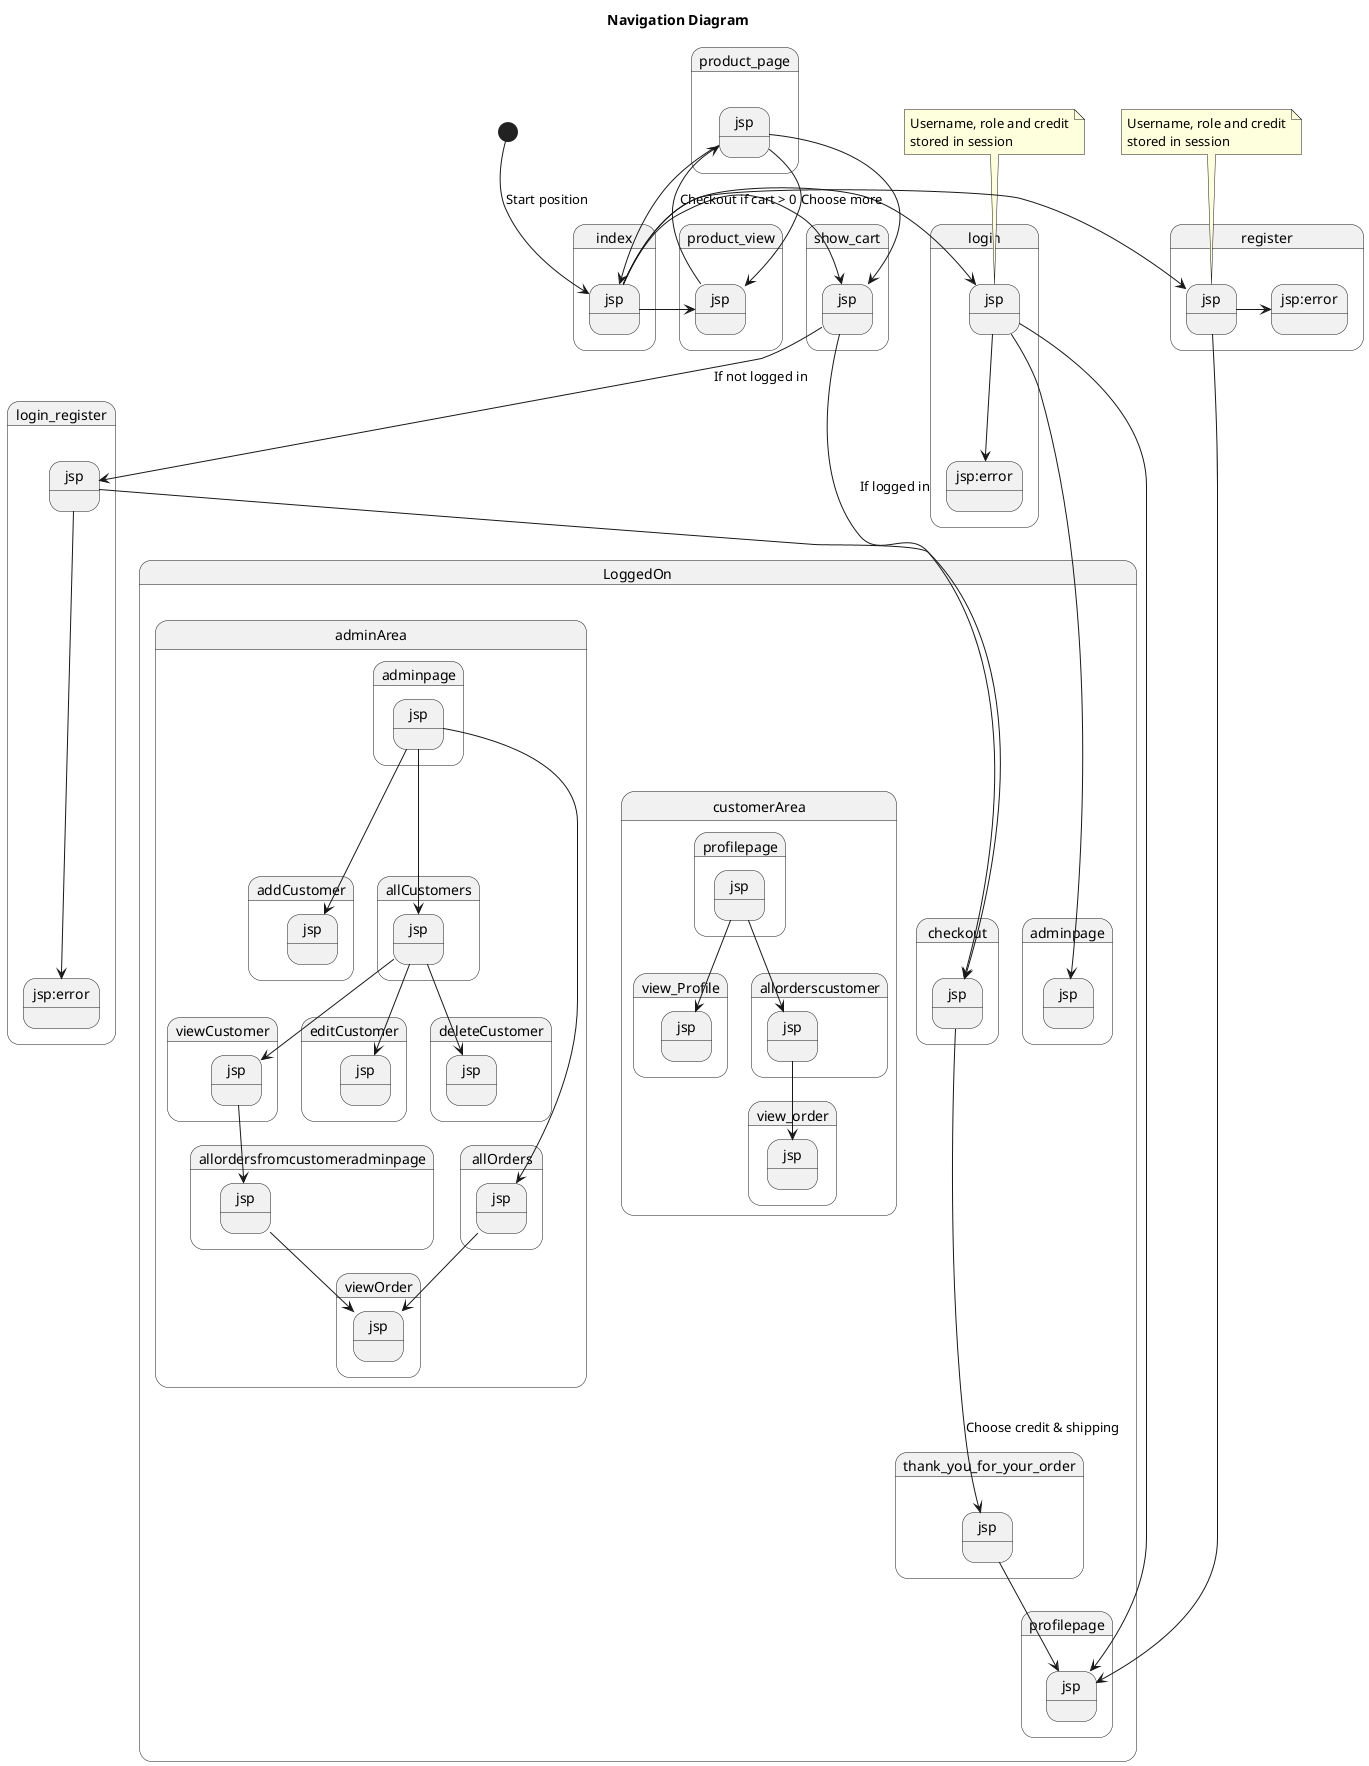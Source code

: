 @startuml
Title Navigation Diagram

state index.jsp
state login.jsp
state register.jsp

note top of login.jsp
Username, role and credit
stored in session
end note

note top of register.jsp
Username, role and credit
stored in session
end note

[*] --> index.jsp: Start position
index.jsp -right-> product_view.jsp
index.jsp -right-> show_cart.jsp:Checkout if cart > 0
index.jsp -left-> login.jsp
index.jsp -left-> register.jsp
login.jsp --> login.jsp:error

register.jsp -> register.jsp:error





product_view.jsp --> product_page.jsp
product_page.jsp --> product_view.jsp:Choose more
product_page.jsp --> index.jsp
product_page.jsp --> show_cart.jsp

show_cart.jsp --> login_register.jsp:If not logged in
login_register.jsp --> login_register.jsp:error


'index.jsp --> login.jsp: log på
'login.jsp --> LoggedOn: log på  [ok]
'login.jsp --> login.jsp: log på [fejl]
'
state LoggedOn {
'    state adminpage.jsp
'    state profilepage.jsp
'    state checkout.jsp
'    [*]-->admin.jsp
  login.jsp --> adminpage.jsp
  login.jsp --> profilepage.jsp
  register.jsp --> profilepage.jsp
  login_register.jsp --> checkout.jsp
  show_cart.jsp --> checkout.jsp:If logged in

  checkout.jsp --> thank_you_for_your_order.jsp:Choose credit & shipping
  thank_you_for_your_order.jsp --> profilepage.jsp


    state customerArea{
        profilepage.jsp ---> view_Profile.jsp
        profilepage.jsp ---> allorderscustomer.jsp
        allorderscustomer.jsp --> view_order.jsp
    }

    state adminArea{
    '    state createUser.jsp

        adminpage.jsp -----> addCustomer.jsp
        adminpage.jsp -----> allCustomers.jsp
        adminpage.jsp -----> allOrders.jsp

        allCustomers.jsp ---> viewCustomer.jsp
        allCustomers.jsp ---> editCustomer.jsp
        allCustomers.jsp ---> deleteCustomer.jsp

        viewCustomer.jsp --> allordersfromcustomeradminpage.jsp

        allordersfromcustomeradminpage.jsp --> viewOrder.jsp
        allOrders.jsp --> viewOrder.jsp
    }

}




@enduml
